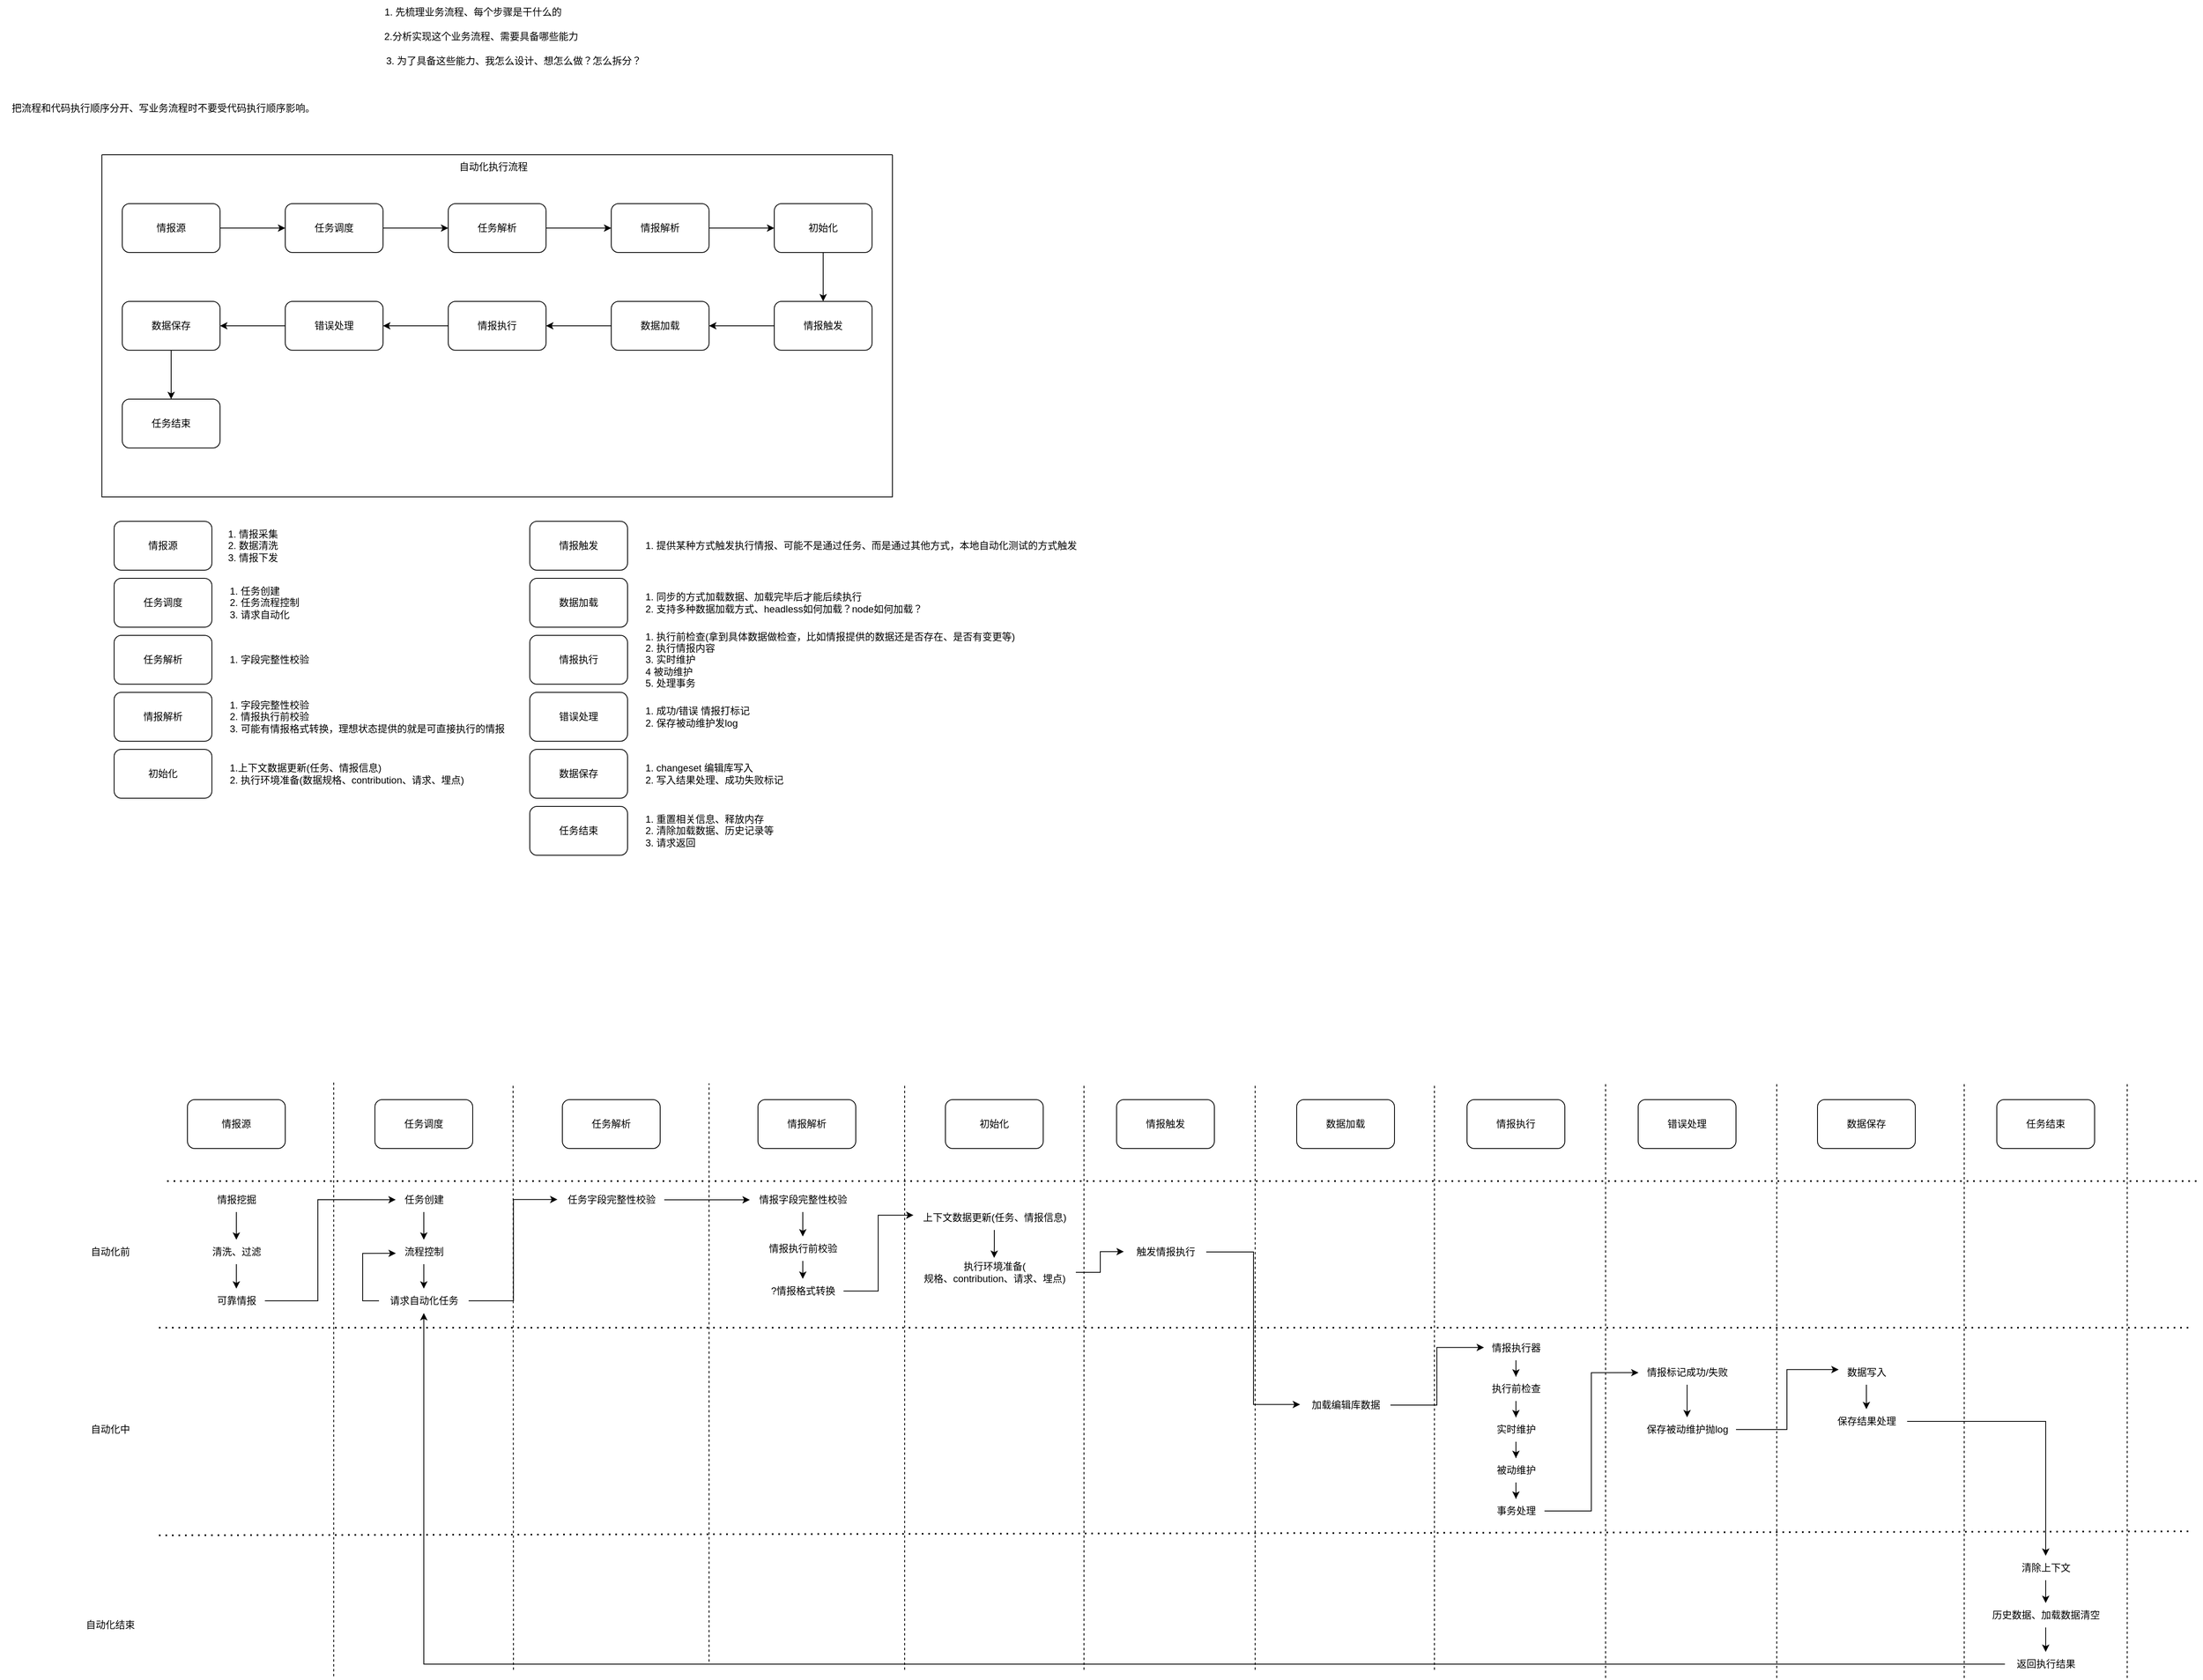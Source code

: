 <mxfile version="22.0.4" type="github">
  <diagram name="第 1 页" id="0fz7lVgja0e8gA1UaTwW">
    <mxGraphModel dx="2487" dy="1729" grid="1" gridSize="10" guides="1" tooltips="1" connect="1" arrows="1" fold="1" page="0" pageScale="1" pageWidth="1169" pageHeight="827" background="none" math="0" shadow="0">
      <root>
        <mxCell id="0" />
        <mxCell id="1" parent="0" />
        <mxCell id="rrPpUQ1Ko49chvr30mVs-29" value="" style="swimlane;startSize=0;" vertex="1" parent="1">
          <mxGeometry x="-285" y="-320" width="970" height="420" as="geometry" />
        </mxCell>
        <mxCell id="rrPpUQ1Ko49chvr30mVs-30" value="自动化执行流程" style="text;html=1;align=center;verticalAlign=middle;resizable=0;points=[];autosize=1;strokeColor=none;fillColor=none;" vertex="1" parent="rrPpUQ1Ko49chvr30mVs-29">
          <mxGeometry x="425" width="110" height="30" as="geometry" />
        </mxCell>
        <mxCell id="rrPpUQ1Ko49chvr30mVs-151" style="edgeStyle=orthogonalEdgeStyle;rounded=0;orthogonalLoop=1;jettySize=auto;html=1;entryX=0.5;entryY=0;entryDx=0;entryDy=0;" edge="1" parent="rrPpUQ1Ko49chvr30mVs-29" source="rrPpUQ1Ko49chvr30mVs-23" target="rrPpUQ1Ko49chvr30mVs-25">
          <mxGeometry relative="1" as="geometry" />
        </mxCell>
        <mxCell id="rrPpUQ1Ko49chvr30mVs-23" value="数据保存" style="rounded=1;whiteSpace=wrap;html=1;" vertex="1" parent="rrPpUQ1Ko49chvr30mVs-29">
          <mxGeometry x="25" y="180" width="120" height="60" as="geometry" />
        </mxCell>
        <mxCell id="rrPpUQ1Ko49chvr30mVs-19" value="情报执行" style="rounded=1;whiteSpace=wrap;html=1;" vertex="1" parent="rrPpUQ1Ko49chvr30mVs-29">
          <mxGeometry x="425" y="180" width="120" height="60" as="geometry" />
        </mxCell>
        <mxCell id="rrPpUQ1Ko49chvr30mVs-21" value="错误处理" style="rounded=1;whiteSpace=wrap;html=1;" vertex="1" parent="rrPpUQ1Ko49chvr30mVs-29">
          <mxGeometry x="225" y="180" width="120" height="60" as="geometry" />
        </mxCell>
        <mxCell id="rrPpUQ1Ko49chvr30mVs-22" value="" style="edgeStyle=orthogonalEdgeStyle;rounded=0;orthogonalLoop=1;jettySize=auto;html=1;" edge="1" parent="rrPpUQ1Ko49chvr30mVs-29" source="rrPpUQ1Ko49chvr30mVs-19" target="rrPpUQ1Ko49chvr30mVs-21">
          <mxGeometry relative="1" as="geometry" />
        </mxCell>
        <mxCell id="rrPpUQ1Ko49chvr30mVs-24" value="" style="edgeStyle=orthogonalEdgeStyle;rounded=0;orthogonalLoop=1;jettySize=auto;html=1;" edge="1" parent="rrPpUQ1Ko49chvr30mVs-29" source="rrPpUQ1Ko49chvr30mVs-21" target="rrPpUQ1Ko49chvr30mVs-23">
          <mxGeometry relative="1" as="geometry" />
        </mxCell>
        <mxCell id="rrPpUQ1Ko49chvr30mVs-38" style="edgeStyle=orthogonalEdgeStyle;rounded=0;orthogonalLoop=1;jettySize=auto;html=1;" edge="1" parent="rrPpUQ1Ko49chvr30mVs-29" source="rrPpUQ1Ko49chvr30mVs-36" target="rrPpUQ1Ko49chvr30mVs-19">
          <mxGeometry relative="1" as="geometry" />
        </mxCell>
        <mxCell id="rrPpUQ1Ko49chvr30mVs-36" value="数据加载" style="rounded=1;whiteSpace=wrap;html=1;" vertex="1" parent="rrPpUQ1Ko49chvr30mVs-29">
          <mxGeometry x="625" y="180" width="120" height="60" as="geometry" />
        </mxCell>
        <mxCell id="rrPpUQ1Ko49chvr30mVs-25" value="任务结束" style="rounded=1;whiteSpace=wrap;html=1;" vertex="1" parent="rrPpUQ1Ko49chvr30mVs-29">
          <mxGeometry x="25" y="300" width="120" height="60" as="geometry" />
        </mxCell>
        <mxCell id="rrPpUQ1Ko49chvr30mVs-1" value="" style="endArrow=none;dashed=1;html=1;dashPattern=1 3;strokeWidth=2;rounded=0;" edge="1" parent="1">
          <mxGeometry width="50" height="50" relative="1" as="geometry">
            <mxPoint x="-205" y="940" as="sourcePoint" />
            <mxPoint x="2290" y="940" as="targetPoint" />
          </mxGeometry>
        </mxCell>
        <mxCell id="rrPpUQ1Ko49chvr30mVs-2" value="" style="endArrow=none;dashed=1;html=1;dashPattern=1 3;strokeWidth=2;rounded=0;" edge="1" parent="1">
          <mxGeometry width="50" height="50" relative="1" as="geometry">
            <mxPoint x="-215" y="1120" as="sourcePoint" />
            <mxPoint x="2280" y="1120" as="targetPoint" />
          </mxGeometry>
        </mxCell>
        <mxCell id="rrPpUQ1Ko49chvr30mVs-4" value="自动化前" style="text;html=1;align=center;verticalAlign=middle;resizable=0;points=[];autosize=1;strokeColor=none;fillColor=none;" vertex="1" parent="1">
          <mxGeometry x="-310" y="1012" width="70" height="30" as="geometry" />
        </mxCell>
        <mxCell id="rrPpUQ1Ko49chvr30mVs-5" value="自动化中" style="text;html=1;align=center;verticalAlign=middle;resizable=0;points=[];autosize=1;strokeColor=none;fillColor=none;" vertex="1" parent="1">
          <mxGeometry x="-310" y="1230" width="70" height="30" as="geometry" />
        </mxCell>
        <mxCell id="rrPpUQ1Ko49chvr30mVs-6" value="自动化结束" style="text;html=1;align=center;verticalAlign=middle;resizable=0;points=[];autosize=1;strokeColor=none;fillColor=none;" vertex="1" parent="1">
          <mxGeometry x="-315" y="1470" width="80" height="30" as="geometry" />
        </mxCell>
        <mxCell id="rrPpUQ1Ko49chvr30mVs-7" value="任务调度" style="rounded=1;whiteSpace=wrap;html=1;" vertex="1" parent="1">
          <mxGeometry x="50" y="840" width="120" height="60" as="geometry" />
        </mxCell>
        <mxCell id="rrPpUQ1Ko49chvr30mVs-10" value="" style="edgeStyle=orthogonalEdgeStyle;rounded=0;orthogonalLoop=1;jettySize=auto;html=1;" edge="1" parent="1" source="rrPpUQ1Ko49chvr30mVs-8" target="rrPpUQ1Ko49chvr30mVs-9">
          <mxGeometry relative="1" as="geometry" />
        </mxCell>
        <mxCell id="rrPpUQ1Ko49chvr30mVs-8" value="任务调度" style="rounded=1;whiteSpace=wrap;html=1;" vertex="1" parent="1">
          <mxGeometry x="-60" y="-260" width="120" height="60" as="geometry" />
        </mxCell>
        <mxCell id="rrPpUQ1Ko49chvr30mVs-14" value="" style="edgeStyle=orthogonalEdgeStyle;rounded=0;orthogonalLoop=1;jettySize=auto;html=1;" edge="1" parent="1" source="rrPpUQ1Ko49chvr30mVs-9" target="rrPpUQ1Ko49chvr30mVs-13">
          <mxGeometry relative="1" as="geometry" />
        </mxCell>
        <mxCell id="rrPpUQ1Ko49chvr30mVs-9" value="任务解析" style="rounded=1;whiteSpace=wrap;html=1;noLabel=0;" vertex="1" parent="1">
          <mxGeometry x="140" y="-260" width="120" height="60" as="geometry" />
        </mxCell>
        <mxCell id="rrPpUQ1Ko49chvr30mVs-12" style="edgeStyle=orthogonalEdgeStyle;rounded=0;orthogonalLoop=1;jettySize=auto;html=1;" edge="1" parent="1" source="rrPpUQ1Ko49chvr30mVs-11" target="rrPpUQ1Ko49chvr30mVs-8">
          <mxGeometry relative="1" as="geometry" />
        </mxCell>
        <mxCell id="rrPpUQ1Ko49chvr30mVs-11" value="情报源" style="rounded=1;whiteSpace=wrap;html=1;" vertex="1" parent="1">
          <mxGeometry x="-260" y="-260" width="120" height="60" as="geometry" />
        </mxCell>
        <mxCell id="rrPpUQ1Ko49chvr30mVs-16" value="" style="edgeStyle=orthogonalEdgeStyle;rounded=0;orthogonalLoop=1;jettySize=auto;html=1;" edge="1" parent="1" source="rrPpUQ1Ko49chvr30mVs-13" target="rrPpUQ1Ko49chvr30mVs-15">
          <mxGeometry relative="1" as="geometry" />
        </mxCell>
        <mxCell id="rrPpUQ1Ko49chvr30mVs-13" value="情报解析" style="rounded=1;whiteSpace=wrap;html=1;" vertex="1" parent="1">
          <mxGeometry x="340" y="-260" width="120" height="60" as="geometry" />
        </mxCell>
        <mxCell id="rrPpUQ1Ko49chvr30mVs-18" value="" style="edgeStyle=orthogonalEdgeStyle;rounded=0;orthogonalLoop=1;jettySize=auto;html=1;" edge="1" parent="1" source="rrPpUQ1Ko49chvr30mVs-15" target="rrPpUQ1Ko49chvr30mVs-17">
          <mxGeometry relative="1" as="geometry" />
        </mxCell>
        <mxCell id="rrPpUQ1Ko49chvr30mVs-15" value="初始化" style="rounded=1;whiteSpace=wrap;html=1;" vertex="1" parent="1">
          <mxGeometry x="540" y="-260" width="120" height="60" as="geometry" />
        </mxCell>
        <mxCell id="rrPpUQ1Ko49chvr30mVs-37" style="edgeStyle=orthogonalEdgeStyle;rounded=0;orthogonalLoop=1;jettySize=auto;html=1;entryX=1;entryY=0.5;entryDx=0;entryDy=0;" edge="1" parent="1" source="rrPpUQ1Ko49chvr30mVs-17" target="rrPpUQ1Ko49chvr30mVs-36">
          <mxGeometry relative="1" as="geometry" />
        </mxCell>
        <mxCell id="rrPpUQ1Ko49chvr30mVs-17" value="情报触发" style="rounded=1;whiteSpace=wrap;html=1;" vertex="1" parent="1">
          <mxGeometry x="540" y="-140" width="120" height="60" as="geometry" />
        </mxCell>
        <mxCell id="rrPpUQ1Ko49chvr30mVs-31" value="1. 先梳理业务流程、每个步骤是干什么的" style="text;html=1;align=center;verticalAlign=middle;resizable=0;points=[];autosize=1;strokeColor=none;fillColor=none;" vertex="1" parent="1">
          <mxGeometry x="50" y="-510" width="240" height="30" as="geometry" />
        </mxCell>
        <mxCell id="rrPpUQ1Ko49chvr30mVs-32" value="2.分析实现这个业务流程、需要具备哪些能力" style="text;html=1;align=center;verticalAlign=middle;resizable=0;points=[];autosize=1;strokeColor=none;fillColor=none;" vertex="1" parent="1">
          <mxGeometry x="50" y="-480" width="260" height="30" as="geometry" />
        </mxCell>
        <mxCell id="rrPpUQ1Ko49chvr30mVs-33" value="3. 为了具备这些能力、我怎么设计、想怎么做？怎么拆分？" style="text;html=1;align=center;verticalAlign=middle;resizable=0;points=[];autosize=1;strokeColor=none;fillColor=none;" vertex="1" parent="1">
          <mxGeometry x="50" y="-450" width="340" height="30" as="geometry" />
        </mxCell>
        <mxCell id="rrPpUQ1Ko49chvr30mVs-34" value="把流程和代码执行顺序分开、写业务流程时不要受代码执行顺序影响。" style="text;html=1;align=center;verticalAlign=middle;resizable=0;points=[];autosize=1;strokeColor=none;fillColor=none;" vertex="1" parent="1">
          <mxGeometry x="-410" y="-392" width="400" height="30" as="geometry" />
        </mxCell>
        <mxCell id="rrPpUQ1Ko49chvr30mVs-41" value="情报源" style="rounded=1;whiteSpace=wrap;html=1;" vertex="1" parent="1">
          <mxGeometry x="-270" y="130" width="120" height="60" as="geometry" />
        </mxCell>
        <mxCell id="rrPpUQ1Ko49chvr30mVs-42" value="1. 情报采集&lt;br&gt;&lt;div style=&quot;text-align: left;&quot;&gt;&lt;span style=&quot;background-color: initial;&quot;&gt;2. 数据清洗&lt;/span&gt;&lt;/div&gt;&lt;div style=&quot;text-align: left;&quot;&gt;&lt;span style=&quot;background-color: initial;&quot;&gt;3. 情报下发&lt;/span&gt;&lt;/div&gt;" style="text;html=1;align=center;verticalAlign=middle;resizable=0;points=[];autosize=1;strokeColor=none;fillColor=none;" vertex="1" parent="1">
          <mxGeometry x="-140" y="130" width="80" height="60" as="geometry" />
        </mxCell>
        <mxCell id="rrPpUQ1Ko49chvr30mVs-44" value="任务调度" style="rounded=1;whiteSpace=wrap;html=1;" vertex="1" parent="1">
          <mxGeometry x="-270" y="200" width="120" height="60" as="geometry" />
        </mxCell>
        <mxCell id="rrPpUQ1Ko49chvr30mVs-45" value="1. 任务创建&lt;br&gt;2. 任务流程控制&lt;br&gt;3. 请求自动化&amp;nbsp;" style="text;html=1;align=left;verticalAlign=middle;resizable=0;points=[];autosize=1;strokeColor=none;fillColor=none;" vertex="1" parent="1">
          <mxGeometry x="-130" y="200" width="110" height="60" as="geometry" />
        </mxCell>
        <mxCell id="rrPpUQ1Ko49chvr30mVs-46" value="任务解析" style="rounded=1;whiteSpace=wrap;html=1;" vertex="1" parent="1">
          <mxGeometry x="-270" y="270" width="120" height="60" as="geometry" />
        </mxCell>
        <mxCell id="rrPpUQ1Ko49chvr30mVs-47" value="1. 字段完整性校验" style="text;html=1;align=left;verticalAlign=middle;resizable=0;points=[];autosize=1;strokeColor=none;fillColor=none;" vertex="1" parent="1">
          <mxGeometry x="-130" y="285" width="120" height="30" as="geometry" />
        </mxCell>
        <mxCell id="rrPpUQ1Ko49chvr30mVs-48" value="情报解析" style="rounded=1;whiteSpace=wrap;html=1;" vertex="1" parent="1">
          <mxGeometry x="-270" y="340" width="120" height="60" as="geometry" />
        </mxCell>
        <mxCell id="rrPpUQ1Ko49chvr30mVs-49" value="1. 字段完整性校验&lt;br&gt;2. 情报执行前校验&lt;br&gt;3. 可能有情报格式转换，理想状态提供的就是可直接执行的情报" style="text;html=1;align=left;verticalAlign=middle;resizable=0;points=[];autosize=1;strokeColor=none;fillColor=none;" vertex="1" parent="1">
          <mxGeometry x="-130" y="340" width="360" height="60" as="geometry" />
        </mxCell>
        <mxCell id="rrPpUQ1Ko49chvr30mVs-50" value="初始化" style="rounded=1;whiteSpace=wrap;html=1;" vertex="1" parent="1">
          <mxGeometry x="-270" y="410" width="120" height="60" as="geometry" />
        </mxCell>
        <mxCell id="rrPpUQ1Ko49chvr30mVs-51" value="1.上下文数据更新(任务、情报信息)&lt;br&gt;2. 执行环境准备(数据规格、contribution、请求、埋点)" style="text;html=1;align=left;verticalAlign=middle;resizable=0;points=[];autosize=1;strokeColor=none;fillColor=none;" vertex="1" parent="1">
          <mxGeometry x="-130" y="420" width="310" height="40" as="geometry" />
        </mxCell>
        <mxCell id="rrPpUQ1Ko49chvr30mVs-52" value="情报触发" style="rounded=1;whiteSpace=wrap;html=1;" vertex="1" parent="1">
          <mxGeometry x="240" y="130" width="120" height="60" as="geometry" />
        </mxCell>
        <mxCell id="rrPpUQ1Ko49chvr30mVs-53" value="1. 提供某种方式触发执行情报、可能不是通过任务、而是通过其他方式，本地自动化测试的方式触发" style="text;html=1;align=left;verticalAlign=middle;resizable=0;points=[];autosize=1;strokeColor=none;fillColor=none;" vertex="1" parent="1">
          <mxGeometry x="380" y="145" width="550" height="30" as="geometry" />
        </mxCell>
        <mxCell id="rrPpUQ1Ko49chvr30mVs-54" value="数据加载" style="rounded=1;whiteSpace=wrap;html=1;" vertex="1" parent="1">
          <mxGeometry x="240" y="200" width="120" height="60" as="geometry" />
        </mxCell>
        <mxCell id="rrPpUQ1Ko49chvr30mVs-55" value="1. 同步的方式加载数据、加载完毕后才能后续执行&lt;br&gt;2. 支持多种数据加载方式、headless如何加载？node如何加载？" style="text;html=1;align=left;verticalAlign=middle;resizable=0;points=[];autosize=1;strokeColor=none;fillColor=none;" vertex="1" parent="1">
          <mxGeometry x="380" y="210" width="360" height="40" as="geometry" />
        </mxCell>
        <mxCell id="rrPpUQ1Ko49chvr30mVs-56" value="情报执行" style="rounded=1;whiteSpace=wrap;html=1;" vertex="1" parent="1">
          <mxGeometry x="240" y="270" width="120" height="60" as="geometry" />
        </mxCell>
        <mxCell id="rrPpUQ1Ko49chvr30mVs-57" value="1. 执行前检查(拿到具体数据做检查，比如情报提供的数据还是否存在、是否有变更等)&lt;br&gt;2. 执行情报内容&lt;br&gt;3. 实时维护&lt;br&gt;4 被动维护&lt;br&gt;5. 处理事务" style="text;html=1;align=left;verticalAlign=middle;resizable=0;points=[];autosize=1;strokeColor=none;fillColor=none;" vertex="1" parent="1">
          <mxGeometry x="380" y="255" width="480" height="90" as="geometry" />
        </mxCell>
        <mxCell id="rrPpUQ1Ko49chvr30mVs-58" value="错误处理" style="rounded=1;whiteSpace=wrap;html=1;" vertex="1" parent="1">
          <mxGeometry x="240" y="340" width="120" height="60" as="geometry" />
        </mxCell>
        <mxCell id="rrPpUQ1Ko49chvr30mVs-59" value="1. 成功/错误 情报打标记&lt;br&gt;2. 保存被动维护发log" style="text;html=1;align=left;verticalAlign=middle;resizable=0;points=[];autosize=1;strokeColor=none;fillColor=none;" vertex="1" parent="1">
          <mxGeometry x="380" y="350" width="150" height="40" as="geometry" />
        </mxCell>
        <mxCell id="rrPpUQ1Ko49chvr30mVs-60" value="数据保存" style="rounded=1;whiteSpace=wrap;html=1;" vertex="1" parent="1">
          <mxGeometry x="240" y="410" width="120" height="60" as="geometry" />
        </mxCell>
        <mxCell id="rrPpUQ1Ko49chvr30mVs-61" value="1. changeset 编辑库写入&lt;br&gt;2. 写入结果处理、成功失败标记" style="text;html=1;align=left;verticalAlign=middle;resizable=0;points=[];autosize=1;strokeColor=none;fillColor=none;" vertex="1" parent="1">
          <mxGeometry x="380" y="420" width="190" height="40" as="geometry" />
        </mxCell>
        <mxCell id="rrPpUQ1Ko49chvr30mVs-62" value="任务结束" style="rounded=1;whiteSpace=wrap;html=1;" vertex="1" parent="1">
          <mxGeometry x="240" y="480" width="120" height="60" as="geometry" />
        </mxCell>
        <mxCell id="rrPpUQ1Ko49chvr30mVs-63" value="1. 重置相关信息、释放内存&lt;br&gt;2. 清除加载数据、历史记录等&lt;br&gt;3. 请求返回" style="text;html=1;align=left;verticalAlign=middle;resizable=0;points=[];autosize=1;strokeColor=none;fillColor=none;" vertex="1" parent="1">
          <mxGeometry x="380" y="480" width="180" height="60" as="geometry" />
        </mxCell>
        <mxCell id="rrPpUQ1Ko49chvr30mVs-64" value="情报源" style="rounded=1;whiteSpace=wrap;html=1;" vertex="1" parent="1">
          <mxGeometry x="-180" y="840" width="120" height="60" as="geometry" />
        </mxCell>
        <mxCell id="rrPpUQ1Ko49chvr30mVs-65" value="任务解析" style="rounded=1;whiteSpace=wrap;html=1;" vertex="1" parent="1">
          <mxGeometry x="280" y="840" width="120" height="60" as="geometry" />
        </mxCell>
        <mxCell id="rrPpUQ1Ko49chvr30mVs-66" value="" style="endArrow=none;dashed=1;html=1;rounded=0;" edge="1" parent="1">
          <mxGeometry width="50" height="50" relative="1" as="geometry">
            <mxPoint x="-0.56" y="1548" as="sourcePoint" />
            <mxPoint x="-0.56" y="818" as="targetPoint" />
          </mxGeometry>
        </mxCell>
        <mxCell id="rrPpUQ1Ko49chvr30mVs-67" value="" style="endArrow=none;dashed=1;html=1;rounded=0;" edge="1" parent="1">
          <mxGeometry width="50" height="50" relative="1" as="geometry">
            <mxPoint x="220" y="1540" as="sourcePoint" />
            <mxPoint x="219.52" y="820" as="targetPoint" />
          </mxGeometry>
        </mxCell>
        <mxCell id="rrPpUQ1Ko49chvr30mVs-68" value="" style="endArrow=none;dashed=1;html=1;rounded=0;" edge="1" parent="1">
          <mxGeometry width="50" height="50" relative="1" as="geometry">
            <mxPoint x="460" y="1530" as="sourcePoint" />
            <mxPoint x="460" y="820" as="targetPoint" />
          </mxGeometry>
        </mxCell>
        <mxCell id="rrPpUQ1Ko49chvr30mVs-76" style="edgeStyle=orthogonalEdgeStyle;rounded=0;orthogonalLoop=1;jettySize=auto;html=1;" edge="1" parent="1" source="rrPpUQ1Ko49chvr30mVs-69" target="rrPpUQ1Ko49chvr30mVs-70">
          <mxGeometry relative="1" as="geometry" />
        </mxCell>
        <mxCell id="rrPpUQ1Ko49chvr30mVs-69" value="情报挖掘" style="text;html=1;align=center;verticalAlign=middle;resizable=0;points=[];autosize=1;strokeColor=none;fillColor=none;" vertex="1" parent="1">
          <mxGeometry x="-155" y="948" width="70" height="30" as="geometry" />
        </mxCell>
        <mxCell id="rrPpUQ1Ko49chvr30mVs-73" value="" style="edgeStyle=orthogonalEdgeStyle;rounded=0;orthogonalLoop=1;jettySize=auto;html=1;" edge="1" parent="1" source="rrPpUQ1Ko49chvr30mVs-70" target="rrPpUQ1Ko49chvr30mVs-72">
          <mxGeometry relative="1" as="geometry" />
        </mxCell>
        <mxCell id="rrPpUQ1Ko49chvr30mVs-70" value="清洗、过滤" style="text;html=1;align=center;verticalAlign=middle;resizable=0;points=[];autosize=1;strokeColor=none;fillColor=none;" vertex="1" parent="1">
          <mxGeometry x="-160" y="1012" width="80" height="30" as="geometry" />
        </mxCell>
        <mxCell id="rrPpUQ1Ko49chvr30mVs-77" style="edgeStyle=orthogonalEdgeStyle;rounded=0;orthogonalLoop=1;jettySize=auto;html=1;entryX=0.008;entryY=0.494;entryDx=0;entryDy=0;entryPerimeter=0;" edge="1" parent="1" source="rrPpUQ1Ko49chvr30mVs-72" target="rrPpUQ1Ko49chvr30mVs-78">
          <mxGeometry relative="1" as="geometry">
            <mxPoint x="40" y="970" as="targetPoint" />
            <Array as="points">
              <mxPoint x="-20" y="1087" />
              <mxPoint x="-20" y="963" />
            </Array>
          </mxGeometry>
        </mxCell>
        <mxCell id="rrPpUQ1Ko49chvr30mVs-72" value="可靠情报" style="text;html=1;align=center;verticalAlign=middle;resizable=0;points=[];autosize=1;strokeColor=none;fillColor=none;" vertex="1" parent="1">
          <mxGeometry x="-155" y="1072" width="70" height="30" as="geometry" />
        </mxCell>
        <mxCell id="rrPpUQ1Ko49chvr30mVs-81" value="" style="edgeStyle=orthogonalEdgeStyle;rounded=0;orthogonalLoop=1;jettySize=auto;html=1;" edge="1" parent="1" source="rrPpUQ1Ko49chvr30mVs-78" target="rrPpUQ1Ko49chvr30mVs-80">
          <mxGeometry relative="1" as="geometry" />
        </mxCell>
        <mxCell id="rrPpUQ1Ko49chvr30mVs-78" value="任务创建" style="text;html=1;align=center;verticalAlign=middle;resizable=0;points=[];autosize=1;strokeColor=none;fillColor=none;" vertex="1" parent="1">
          <mxGeometry x="75" y="948" width="70" height="30" as="geometry" />
        </mxCell>
        <mxCell id="rrPpUQ1Ko49chvr30mVs-83" value="" style="edgeStyle=orthogonalEdgeStyle;rounded=0;orthogonalLoop=1;jettySize=auto;html=1;" edge="1" parent="1" source="rrPpUQ1Ko49chvr30mVs-80" target="rrPpUQ1Ko49chvr30mVs-82">
          <mxGeometry relative="1" as="geometry" />
        </mxCell>
        <mxCell id="rrPpUQ1Ko49chvr30mVs-80" value="流程控制" style="text;html=1;align=center;verticalAlign=middle;resizable=0;points=[];autosize=1;strokeColor=none;fillColor=none;" vertex="1" parent="1">
          <mxGeometry x="75" y="1012" width="70" height="30" as="geometry" />
        </mxCell>
        <mxCell id="rrPpUQ1Ko49chvr30mVs-82" value="请求自动化任务" style="text;html=1;align=center;verticalAlign=middle;resizable=0;points=[];autosize=1;strokeColor=none;fillColor=none;" vertex="1" parent="1">
          <mxGeometry x="55" y="1072" width="110" height="30" as="geometry" />
        </mxCell>
        <mxCell id="rrPpUQ1Ko49chvr30mVs-89" style="edgeStyle=orthogonalEdgeStyle;rounded=0;orthogonalLoop=1;jettySize=auto;html=1;" edge="1" parent="1" source="rrPpUQ1Ko49chvr30mVs-84" target="rrPpUQ1Ko49chvr30mVs-87">
          <mxGeometry relative="1" as="geometry" />
        </mxCell>
        <mxCell id="rrPpUQ1Ko49chvr30mVs-84" value="任务字段完整性校验" style="text;html=1;align=center;verticalAlign=middle;resizable=0;points=[];autosize=1;strokeColor=none;fillColor=none;" vertex="1" parent="1">
          <mxGeometry x="275" y="948" width="130" height="30" as="geometry" />
        </mxCell>
        <mxCell id="rrPpUQ1Ko49chvr30mVs-85" value="情报解析" style="rounded=1;whiteSpace=wrap;html=1;" vertex="1" parent="1">
          <mxGeometry x="520" y="840" width="120" height="60" as="geometry" />
        </mxCell>
        <mxCell id="rrPpUQ1Ko49chvr30mVs-86" value="" style="endArrow=none;dashed=1;html=1;rounded=0;" edge="1" parent="1">
          <mxGeometry width="50" height="50" relative="1" as="geometry">
            <mxPoint x="700" y="1540" as="sourcePoint" />
            <mxPoint x="700" y="820" as="targetPoint" />
          </mxGeometry>
        </mxCell>
        <mxCell id="rrPpUQ1Ko49chvr30mVs-93" style="edgeStyle=orthogonalEdgeStyle;rounded=0;orthogonalLoop=1;jettySize=auto;html=1;" edge="1" parent="1" source="rrPpUQ1Ko49chvr30mVs-87" target="rrPpUQ1Ko49chvr30mVs-91">
          <mxGeometry relative="1" as="geometry" />
        </mxCell>
        <mxCell id="rrPpUQ1Ko49chvr30mVs-87" value="情报字段完整性校验" style="text;html=1;align=center;verticalAlign=middle;resizable=0;points=[];autosize=1;strokeColor=none;fillColor=none;" vertex="1" parent="1">
          <mxGeometry x="510" y="948" width="130" height="30" as="geometry" />
        </mxCell>
        <mxCell id="rrPpUQ1Ko49chvr30mVs-88" style="edgeStyle=orthogonalEdgeStyle;rounded=0;orthogonalLoop=1;jettySize=auto;html=1;entryX=-0.008;entryY=0.487;entryDx=0;entryDy=0;entryPerimeter=0;" edge="1" parent="1" source="rrPpUQ1Ko49chvr30mVs-82" target="rrPpUQ1Ko49chvr30mVs-84">
          <mxGeometry relative="1" as="geometry" />
        </mxCell>
        <mxCell id="rrPpUQ1Ko49chvr30mVs-94" style="edgeStyle=orthogonalEdgeStyle;rounded=0;orthogonalLoop=1;jettySize=auto;html=1;" edge="1" parent="1" source="rrPpUQ1Ko49chvr30mVs-91" target="rrPpUQ1Ko49chvr30mVs-92">
          <mxGeometry relative="1" as="geometry" />
        </mxCell>
        <mxCell id="rrPpUQ1Ko49chvr30mVs-91" value="情报执行前校验" style="text;html=1;align=center;verticalAlign=middle;resizable=0;points=[];autosize=1;strokeColor=none;fillColor=none;" vertex="1" parent="1">
          <mxGeometry x="520" y="1008" width="110" height="30" as="geometry" />
        </mxCell>
        <mxCell id="rrPpUQ1Ko49chvr30mVs-92" value="?情报格式转换" style="text;html=1;align=center;verticalAlign=middle;resizable=0;points=[];autosize=1;strokeColor=none;fillColor=none;" vertex="1" parent="1">
          <mxGeometry x="525" y="1060" width="100" height="30" as="geometry" />
        </mxCell>
        <mxCell id="rrPpUQ1Ko49chvr30mVs-95" value="初始化" style="rounded=1;whiteSpace=wrap;html=1;" vertex="1" parent="1">
          <mxGeometry x="750" y="840" width="120" height="60" as="geometry" />
        </mxCell>
        <mxCell id="rrPpUQ1Ko49chvr30mVs-96" value="" style="endArrow=none;dashed=1;html=1;rounded=0;" edge="1" parent="1">
          <mxGeometry width="50" height="50" relative="1" as="geometry">
            <mxPoint x="920" y="1540" as="sourcePoint" />
            <mxPoint x="920" y="820" as="targetPoint" />
          </mxGeometry>
        </mxCell>
        <mxCell id="rrPpUQ1Ko49chvr30mVs-97" value="上下文数据更新(任务、情报信息)" style="text;html=1;align=center;verticalAlign=middle;resizable=0;points=[];autosize=1;strokeColor=none;fillColor=none;" vertex="1" parent="1">
          <mxGeometry x="710" y="970" width="200" height="30" as="geometry" />
        </mxCell>
        <mxCell id="rrPpUQ1Ko49chvr30mVs-98" value="执行环境准备(&lt;br&gt;规格、contribution、请求、埋点)" style="text;html=1;align=center;verticalAlign=middle;resizable=0;points=[];autosize=1;strokeColor=none;fillColor=none;" vertex="1" parent="1">
          <mxGeometry x="710" y="1032" width="200" height="40" as="geometry" />
        </mxCell>
        <mxCell id="rrPpUQ1Ko49chvr30mVs-100" value="情报触发" style="rounded=1;whiteSpace=wrap;html=1;" vertex="1" parent="1">
          <mxGeometry x="960" y="840" width="120" height="60" as="geometry" />
        </mxCell>
        <mxCell id="rrPpUQ1Ko49chvr30mVs-101" style="edgeStyle=orthogonalEdgeStyle;rounded=0;orthogonalLoop=1;jettySize=auto;html=1;entryX=0.004;entryY=0.395;entryDx=0;entryDy=0;entryPerimeter=0;" edge="1" parent="1" source="rrPpUQ1Ko49chvr30mVs-92" target="rrPpUQ1Ko49chvr30mVs-97">
          <mxGeometry relative="1" as="geometry" />
        </mxCell>
        <mxCell id="rrPpUQ1Ko49chvr30mVs-102" style="edgeStyle=orthogonalEdgeStyle;rounded=0;orthogonalLoop=1;jettySize=auto;html=1;entryX=0.499;entryY=0.056;entryDx=0;entryDy=0;entryPerimeter=0;" edge="1" parent="1" source="rrPpUQ1Ko49chvr30mVs-97" target="rrPpUQ1Ko49chvr30mVs-98">
          <mxGeometry relative="1" as="geometry" />
        </mxCell>
        <mxCell id="rrPpUQ1Ko49chvr30mVs-103" value="触发情报执行" style="text;html=1;align=center;verticalAlign=middle;resizable=0;points=[];autosize=1;strokeColor=none;fillColor=none;" vertex="1" parent="1">
          <mxGeometry x="970" y="1012" width="100" height="30" as="geometry" />
        </mxCell>
        <mxCell id="rrPpUQ1Ko49chvr30mVs-104" value="" style="endArrow=none;dashed=1;html=1;rounded=0;" edge="1" parent="1">
          <mxGeometry width="50" height="50" relative="1" as="geometry">
            <mxPoint x="1130" y="1540" as="sourcePoint" />
            <mxPoint x="1130" y="820" as="targetPoint" />
          </mxGeometry>
        </mxCell>
        <mxCell id="rrPpUQ1Ko49chvr30mVs-105" value="数据加载" style="rounded=1;whiteSpace=wrap;html=1;" vertex="1" parent="1">
          <mxGeometry x="1181" y="840" width="120" height="60" as="geometry" />
        </mxCell>
        <mxCell id="rrPpUQ1Ko49chvr30mVs-106" style="edgeStyle=orthogonalEdgeStyle;rounded=0;orthogonalLoop=1;jettySize=auto;html=1;entryX=-0.011;entryY=0.487;entryDx=0;entryDy=0;entryPerimeter=0;" edge="1" parent="1" source="rrPpUQ1Ko49chvr30mVs-98" target="rrPpUQ1Ko49chvr30mVs-103">
          <mxGeometry relative="1" as="geometry" />
        </mxCell>
        <mxCell id="rrPpUQ1Ko49chvr30mVs-107" value="加载编辑库数据" style="text;html=1;align=center;verticalAlign=middle;resizable=0;points=[];autosize=1;strokeColor=none;fillColor=none;" vertex="1" parent="1">
          <mxGeometry x="1186" y="1200" width="110" height="30" as="geometry" />
        </mxCell>
        <mxCell id="rrPpUQ1Ko49chvr30mVs-109" value="" style="endArrow=none;dashed=1;html=1;rounded=0;" edge="1" parent="1">
          <mxGeometry width="50" height="50" relative="1" as="geometry">
            <mxPoint x="1350" y="1540" as="sourcePoint" />
            <mxPoint x="1350" y="820" as="targetPoint" />
          </mxGeometry>
        </mxCell>
        <mxCell id="rrPpUQ1Ko49chvr30mVs-110" value="情报执行" style="rounded=1;whiteSpace=wrap;html=1;" vertex="1" parent="1">
          <mxGeometry x="1390" y="840" width="120" height="60" as="geometry" />
        </mxCell>
        <mxCell id="rrPpUQ1Ko49chvr30mVs-148" style="edgeStyle=orthogonalEdgeStyle;rounded=0;orthogonalLoop=1;jettySize=auto;html=1;" edge="1" parent="1" source="rrPpUQ1Ko49chvr30mVs-111" target="rrPpUQ1Ko49chvr30mVs-146">
          <mxGeometry relative="1" as="geometry" />
        </mxCell>
        <mxCell id="rrPpUQ1Ko49chvr30mVs-111" value="情报执行器" style="text;html=1;align=center;verticalAlign=middle;resizable=0;points=[];autosize=1;strokeColor=none;fillColor=none;" vertex="1" parent="1">
          <mxGeometry x="1410" y="1130" width="80" height="30" as="geometry" />
        </mxCell>
        <mxCell id="rrPpUQ1Ko49chvr30mVs-119" style="edgeStyle=orthogonalEdgeStyle;rounded=0;orthogonalLoop=1;jettySize=auto;html=1;" edge="1" parent="1" source="rrPpUQ1Ko49chvr30mVs-112" target="rrPpUQ1Ko49chvr30mVs-113">
          <mxGeometry relative="1" as="geometry" />
        </mxCell>
        <mxCell id="rrPpUQ1Ko49chvr30mVs-112" value="实时维护" style="text;html=1;align=center;verticalAlign=middle;resizable=0;points=[];autosize=1;strokeColor=none;fillColor=none;" vertex="1" parent="1">
          <mxGeometry x="1415" y="1230" width="70" height="30" as="geometry" />
        </mxCell>
        <mxCell id="rrPpUQ1Ko49chvr30mVs-121" style="edgeStyle=orthogonalEdgeStyle;rounded=0;orthogonalLoop=1;jettySize=auto;html=1;" edge="1" parent="1" source="rrPpUQ1Ko49chvr30mVs-113" target="rrPpUQ1Ko49chvr30mVs-114">
          <mxGeometry relative="1" as="geometry" />
        </mxCell>
        <mxCell id="rrPpUQ1Ko49chvr30mVs-113" value="被动维护" style="text;html=1;align=center;verticalAlign=middle;resizable=0;points=[];autosize=1;strokeColor=none;fillColor=none;" vertex="1" parent="1">
          <mxGeometry x="1415" y="1280" width="70" height="30" as="geometry" />
        </mxCell>
        <mxCell id="rrPpUQ1Ko49chvr30mVs-115" value="" style="endArrow=none;dashed=1;html=1;rounded=0;" edge="1" parent="1">
          <mxGeometry width="50" height="50" relative="1" as="geometry">
            <mxPoint x="1560" y="1550" as="sourcePoint" />
            <mxPoint x="1560" y="820" as="targetPoint" />
          </mxGeometry>
        </mxCell>
        <mxCell id="rrPpUQ1Ko49chvr30mVs-116" style="edgeStyle=orthogonalEdgeStyle;rounded=0;orthogonalLoop=1;jettySize=auto;html=1;entryX=-0.008;entryY=0.475;entryDx=0;entryDy=0;entryPerimeter=0;" edge="1" parent="1" source="rrPpUQ1Ko49chvr30mVs-103" target="rrPpUQ1Ko49chvr30mVs-107">
          <mxGeometry relative="1" as="geometry" />
        </mxCell>
        <mxCell id="rrPpUQ1Ko49chvr30mVs-117" style="edgeStyle=orthogonalEdgeStyle;rounded=0;orthogonalLoop=1;jettySize=auto;html=1;entryX=0.01;entryY=0.476;entryDx=0;entryDy=0;entryPerimeter=0;" edge="1" parent="1" source="rrPpUQ1Ko49chvr30mVs-107" target="rrPpUQ1Ko49chvr30mVs-111">
          <mxGeometry relative="1" as="geometry" />
        </mxCell>
        <mxCell id="rrPpUQ1Ko49chvr30mVs-122" value="" style="endArrow=none;dashed=1;html=1;dashPattern=1 3;strokeWidth=2;rounded=0;" edge="1" parent="1">
          <mxGeometry width="50" height="50" relative="1" as="geometry">
            <mxPoint x="-215" y="1374.89" as="sourcePoint" />
            <mxPoint x="2280" y="1370" as="targetPoint" />
          </mxGeometry>
        </mxCell>
        <mxCell id="rrPpUQ1Ko49chvr30mVs-114" value="事务处理" style="text;html=1;align=center;verticalAlign=middle;resizable=0;points=[];autosize=1;strokeColor=none;fillColor=none;" vertex="1" parent="1">
          <mxGeometry x="1415" y="1330" width="70" height="30" as="geometry" />
        </mxCell>
        <mxCell id="rrPpUQ1Ko49chvr30mVs-123" value="错误处理" style="rounded=1;whiteSpace=wrap;html=1;" vertex="1" parent="1">
          <mxGeometry x="1600" y="840" width="120" height="60" as="geometry" />
        </mxCell>
        <mxCell id="rrPpUQ1Ko49chvr30mVs-127" style="edgeStyle=orthogonalEdgeStyle;rounded=0;orthogonalLoop=1;jettySize=auto;html=1;" edge="1" parent="1" source="rrPpUQ1Ko49chvr30mVs-124" target="rrPpUQ1Ko49chvr30mVs-125">
          <mxGeometry relative="1" as="geometry" />
        </mxCell>
        <mxCell id="rrPpUQ1Ko49chvr30mVs-124" value="情报标记成功/失败" style="text;html=1;align=center;verticalAlign=middle;resizable=0;points=[];autosize=1;strokeColor=none;fillColor=none;" vertex="1" parent="1">
          <mxGeometry x="1600" y="1160" width="120" height="30" as="geometry" />
        </mxCell>
        <mxCell id="rrPpUQ1Ko49chvr30mVs-125" value="保存被动维护抛log" style="text;html=1;align=center;verticalAlign=middle;resizable=0;points=[];autosize=1;strokeColor=none;fillColor=none;" vertex="1" parent="1">
          <mxGeometry x="1600" y="1230" width="120" height="30" as="geometry" />
        </mxCell>
        <mxCell id="rrPpUQ1Ko49chvr30mVs-126" style="edgeStyle=orthogonalEdgeStyle;rounded=0;orthogonalLoop=1;jettySize=auto;html=1;entryX=0.003;entryY=0.506;entryDx=0;entryDy=0;entryPerimeter=0;" edge="1" parent="1" source="rrPpUQ1Ko49chvr30mVs-114" target="rrPpUQ1Ko49chvr30mVs-124">
          <mxGeometry relative="1" as="geometry" />
        </mxCell>
        <mxCell id="rrPpUQ1Ko49chvr30mVs-128" value="" style="endArrow=none;dashed=1;html=1;rounded=0;" edge="1" parent="1">
          <mxGeometry width="50" height="50" relative="1" as="geometry">
            <mxPoint x="1770" y="1550" as="sourcePoint" />
            <mxPoint x="1770" y="820" as="targetPoint" />
          </mxGeometry>
        </mxCell>
        <mxCell id="rrPpUQ1Ko49chvr30mVs-129" value="数据保存" style="rounded=1;whiteSpace=wrap;html=1;" vertex="1" parent="1">
          <mxGeometry x="1820" y="840" width="120" height="60" as="geometry" />
        </mxCell>
        <mxCell id="rrPpUQ1Ko49chvr30mVs-140" style="edgeStyle=orthogonalEdgeStyle;rounded=0;orthogonalLoop=1;jettySize=auto;html=1;" edge="1" parent="1" source="rrPpUQ1Ko49chvr30mVs-130" target="rrPpUQ1Ko49chvr30mVs-131">
          <mxGeometry relative="1" as="geometry" />
        </mxCell>
        <mxCell id="rrPpUQ1Ko49chvr30mVs-130" value="数据写入" style="text;html=1;align=center;verticalAlign=middle;resizable=0;points=[];autosize=1;strokeColor=none;fillColor=none;" vertex="1" parent="1">
          <mxGeometry x="1845" y="1160" width="70" height="30" as="geometry" />
        </mxCell>
        <mxCell id="rrPpUQ1Ko49chvr30mVs-141" style="edgeStyle=orthogonalEdgeStyle;rounded=0;orthogonalLoop=1;jettySize=auto;html=1;" edge="1" parent="1" source="rrPpUQ1Ko49chvr30mVs-131" target="rrPpUQ1Ko49chvr30mVs-135">
          <mxGeometry relative="1" as="geometry" />
        </mxCell>
        <mxCell id="rrPpUQ1Ko49chvr30mVs-131" value="保存结果处理" style="text;html=1;align=center;verticalAlign=middle;resizable=0;points=[];autosize=1;strokeColor=none;fillColor=none;" vertex="1" parent="1">
          <mxGeometry x="1830" y="1220" width="100" height="30" as="geometry" />
        </mxCell>
        <mxCell id="rrPpUQ1Ko49chvr30mVs-132" value="" style="endArrow=none;dashed=1;html=1;rounded=0;" edge="1" parent="1">
          <mxGeometry width="50" height="50" relative="1" as="geometry">
            <mxPoint x="2000" y="1550" as="sourcePoint" />
            <mxPoint x="2000" y="820" as="targetPoint" />
          </mxGeometry>
        </mxCell>
        <mxCell id="rrPpUQ1Ko49chvr30mVs-133" value="任务结束" style="rounded=1;whiteSpace=wrap;html=1;" vertex="1" parent="1">
          <mxGeometry x="2040" y="840" width="120" height="60" as="geometry" />
        </mxCell>
        <mxCell id="rrPpUQ1Ko49chvr30mVs-134" value="" style="endArrow=none;dashed=1;html=1;rounded=0;" edge="1" parent="1">
          <mxGeometry width="50" height="50" relative="1" as="geometry">
            <mxPoint x="2200" y="1550" as="sourcePoint" />
            <mxPoint x="2200" y="820" as="targetPoint" />
          </mxGeometry>
        </mxCell>
        <mxCell id="rrPpUQ1Ko49chvr30mVs-142" style="edgeStyle=orthogonalEdgeStyle;rounded=0;orthogonalLoop=1;jettySize=auto;html=1;" edge="1" parent="1" source="rrPpUQ1Ko49chvr30mVs-135" target="rrPpUQ1Ko49chvr30mVs-136">
          <mxGeometry relative="1" as="geometry" />
        </mxCell>
        <mxCell id="rrPpUQ1Ko49chvr30mVs-135" value="清除上下文" style="text;html=1;align=center;verticalAlign=middle;resizable=0;points=[];autosize=1;strokeColor=none;fillColor=none;" vertex="1" parent="1">
          <mxGeometry x="2060" y="1400" width="80" height="30" as="geometry" />
        </mxCell>
        <mxCell id="rrPpUQ1Ko49chvr30mVs-143" style="edgeStyle=orthogonalEdgeStyle;rounded=0;orthogonalLoop=1;jettySize=auto;html=1;" edge="1" parent="1" source="rrPpUQ1Ko49chvr30mVs-136" target="rrPpUQ1Ko49chvr30mVs-137">
          <mxGeometry relative="1" as="geometry" />
        </mxCell>
        <mxCell id="rrPpUQ1Ko49chvr30mVs-136" value="历史数据、加载数据清空" style="text;html=1;align=center;verticalAlign=middle;resizable=0;points=[];autosize=1;strokeColor=none;fillColor=none;" vertex="1" parent="1">
          <mxGeometry x="2020" y="1458" width="160" height="30" as="geometry" />
        </mxCell>
        <mxCell id="rrPpUQ1Ko49chvr30mVs-144" style="edgeStyle=orthogonalEdgeStyle;rounded=0;orthogonalLoop=1;jettySize=auto;html=1;" edge="1" parent="1" source="rrPpUQ1Ko49chvr30mVs-137" target="rrPpUQ1Ko49chvr30mVs-82">
          <mxGeometry relative="1" as="geometry">
            <mxPoint x="370" y="1500" as="targetPoint" />
          </mxGeometry>
        </mxCell>
        <mxCell id="rrPpUQ1Ko49chvr30mVs-137" value="返回执行结果" style="text;html=1;align=center;verticalAlign=middle;resizable=0;points=[];autosize=1;strokeColor=none;fillColor=none;" vertex="1" parent="1">
          <mxGeometry x="2050" y="1518" width="100" height="30" as="geometry" />
        </mxCell>
        <mxCell id="rrPpUQ1Ko49chvr30mVs-145" style="edgeStyle=orthogonalEdgeStyle;rounded=0;orthogonalLoop=1;jettySize=auto;html=1;entryX=0.01;entryY=0.556;entryDx=0;entryDy=0;entryPerimeter=0;" edge="1" parent="1" source="rrPpUQ1Ko49chvr30mVs-82" target="rrPpUQ1Ko49chvr30mVs-80">
          <mxGeometry relative="1" as="geometry">
            <Array as="points">
              <mxPoint x="35" y="1087" />
              <mxPoint x="35" y="1029" />
            </Array>
          </mxGeometry>
        </mxCell>
        <mxCell id="rrPpUQ1Ko49chvr30mVs-149" style="edgeStyle=orthogonalEdgeStyle;rounded=0;orthogonalLoop=1;jettySize=auto;html=1;" edge="1" parent="1" source="rrPpUQ1Ko49chvr30mVs-146" target="rrPpUQ1Ko49chvr30mVs-112">
          <mxGeometry relative="1" as="geometry" />
        </mxCell>
        <mxCell id="rrPpUQ1Ko49chvr30mVs-146" value="执行前检查" style="text;html=1;align=center;verticalAlign=middle;resizable=0;points=[];autosize=1;strokeColor=none;fillColor=none;" vertex="1" parent="1">
          <mxGeometry x="1410" y="1180" width="80" height="30" as="geometry" />
        </mxCell>
        <mxCell id="rrPpUQ1Ko49chvr30mVs-150" style="edgeStyle=orthogonalEdgeStyle;rounded=0;orthogonalLoop=1;jettySize=auto;html=1;entryX=0.014;entryY=0.38;entryDx=0;entryDy=0;entryPerimeter=0;" edge="1" parent="1" source="rrPpUQ1Ko49chvr30mVs-125" target="rrPpUQ1Ko49chvr30mVs-130">
          <mxGeometry relative="1" as="geometry" />
        </mxCell>
      </root>
    </mxGraphModel>
  </diagram>
</mxfile>
